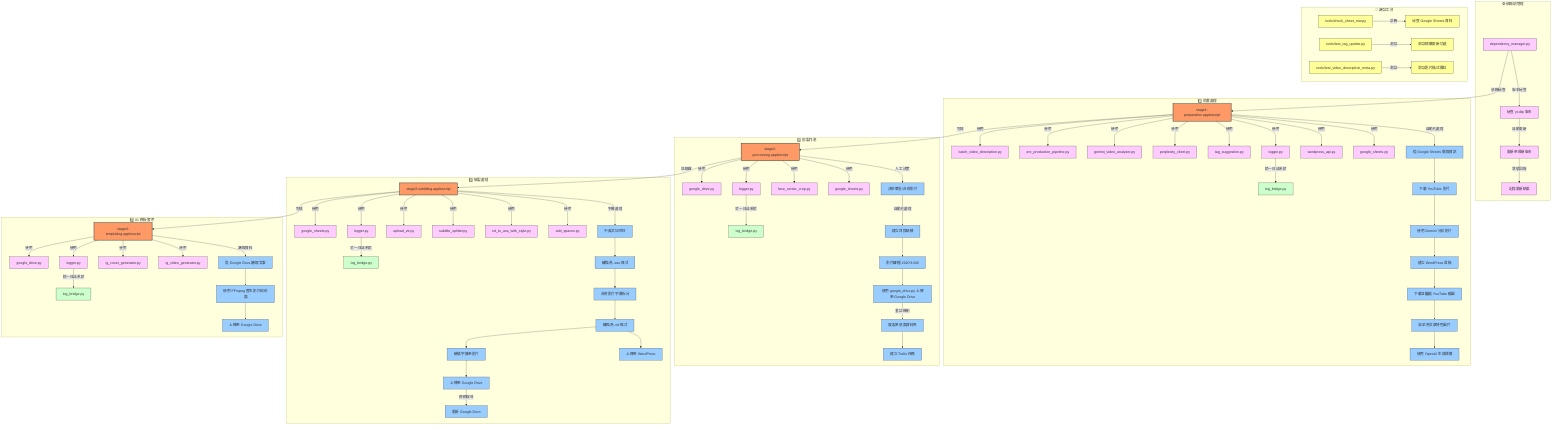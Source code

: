 flowchart TB
    subgraph "⚙️ 依賴項管理"
        DEP[dependency_manager.py] -->|版本檢查| DEP1[檢查 yt-dlp 版本]
        DEP1 -->|自動更新| DEP2[更新至最新版本]
        DEP2 -->|狀態回報| DEP3[記錄更新結果]
    end

    subgraph "1️⃣ 前置處理"
        A[stage1-preparation.applescript] -->|自動化處理| A1[從 Google Sheets 擷取資訊]
        A1 --> A2[下載 YouTube 影片]
        A2 --> A21[使用 Gemini 分析影片]
        A21 --> A3[建立 WordPress 草稿]
        A3 --> A31[下載並壓縮 YouTube 縮圖]
        A31 --> A32[設定為文章特色圖片]
        A32 --> A4[使用 OpenAI 生成標籤]
        A -->|使用| AA[google_sheets.py]
        A -->|使用| AB[wordpress_api.py]
        A -->|使用| AC[logger.py]
        A -->|使用| AD[tag_suggestion.py]
        A -->|使用| AE[perplexity_client.py]
        A -->|使用| AF[gemini_video_analyzer.py]
        A -->|使用| AG[pre_production_pipeline.py]
        A -->|使用| AH[batch_video_description.py]
        AC -->|統一日誌系統| ACL[log_bridge.py]
    end

    subgraph "2️⃣ 前製作業"
        B[stage2-processing.applescript] -->|人工決策| B1[決定單支/合併影片]
        B1 -->|自動化處理| B2[建立目錄結構]
        B2 --> B3[影片轉檔 1920*1340]
        B3 --> B4[使用 google_drive.py 上傳至 Google Drive]
        B4 -->|重試機制| B5[複製至桌面資料夾]
        B5 --> B6[建立 Trello 任務]
        B -->|使用| BA[google_sheets.py]
        B -->|使用| BB[face_center_crop.py]
        B -->|使用| BC[logger.py]
        B -->|使用| BD[google_drive.py]
        BC -->|統一日誌系統| BCL[log_bridge.py]
    end

    subgraph "3️⃣ 後製處理"
        C[stage3-subtitling.applescript] -->|字幕處理| C1[中英文加空白]
        C1 --> C2[轉換為 .ass 格式]
        C2 --> C3[合併影片字幕拆分]
        C3 --> C4[轉換為 .vtt 格式]
        C4 --> C5[上傳至 WordPress]
        C4 --> C6[硬燒字幕至影片]
        C6 --> C7[上傳至 Google Drive]
        C7 -->|模糊搜尋| C8[更新 Google Docs]
        
        C -->|使用| CA[add_spaces.py]
        C -->|使用| CB[srt_to_ass_with_style.py]
        C -->|使用| CC[subtitle_splitter.py]
        C -->|使用| CD[upload_vtt.py]
        C -->|使用| CE[logger.py]
        C -->|使用| CF[google_sheets.py]
        CE -->|統一日誌系統| CEL[log_bridge.py]
    end

    subgraph "4️⃣ IG 模板套用"
        D[stage4-templating.applescript] -->|讀取資料| D1[從 Google Docs 讀取文案]
        D1 --> D2[使用 FFmpeg 產生影片和封面]
        D2 --> D3[上傳至 Google Drive]
        D -->|使用| DA[ig_video_generator.py]
        D -->|使用| DB[ig_cover_generator.py]
        D -->|使用| DC[logger.py]
        D -->|使用| DD[google_drive.py]
        DC -->|統一日誌系統| DCL[log_bridge.py]
    end

    subgraph "🔧 調試工具"
        T1[tools/check_sheet_row.py] -->|診斷| T11[檢查 Google Sheets 資料]
        T2[tools/test_tag_update.py] -->|測試| T21[測試標籤更新功能]
        T3[tools/test_video_description_meta.py] -->|測試| T31[測試影片描述欄位]
    end

    %% 主要流程連接
    DEP -->|依賴檢查| A
    A -->|完成| B
    B -->|送翻譯| C
    C -->|完成| D

    classDef mainScript fill:#f96,stroke:#333,stroke-width:2px;
    classDef subProcess fill:#9cf,stroke:#333,stroke-width:1px;
    classDef utility fill:#fcf,stroke:#333,stroke-width:1px;
    classDef logger fill:#cfc,stroke:#333,stroke-width:1px;
    classDef tools fill:#ff9,stroke:#333,stroke-width:1px;
    
    class A,B,C,D mainScript;
    class A1,A2,A21,A3,A31,A32,A4,B1,B2,B3,B4,B5,B6,C1,C2,C3,C4,C5,C6,C7,C8,D1,D2,D3 subProcess;
    class AA,AB,AC,AD,AE,AF,AG,AH,BA,BB,BC,BD,CA,CB,CC,CD,CE,CF,DA,DB,DC,DD utility;
    class ACL,BCL,CEL,DCL logger;
    class DEP,DEP1,DEP2,DEP3 utility;
    class T1,T2,T3,T11,T21,T31 tools;